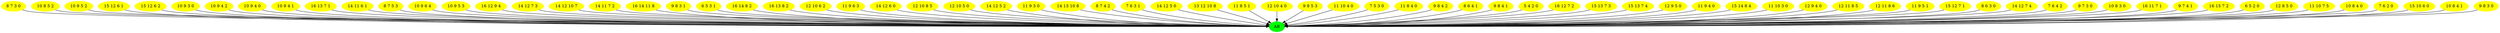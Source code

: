 strict digraph  {
	"8 7 3 0"	 [color=yellow,
		style=filled];
	AB	 [color=green,
		style=filled];
	"8 7 3 0" -> AB;
	"10 8 5 2"	 [color=yellow,
		style=filled];
	"10 8 5 2" -> AB;
	"10 9 5 2"	 [color=yellow,
		style=filled];
	"10 9 5 2" -> AB;
	"15 12 6 1"	 [color=yellow,
		style=filled];
	"15 12 6 1" -> AB;
	"15 12 6 2"	 [color=yellow,
		style=filled];
	"15 12 6 2" -> AB;
	"10 9 3 0"	 [color=yellow,
		style=filled];
	"10 9 3 0" -> AB;
	"10 9 4 2"	 [color=yellow,
		style=filled];
	"10 9 4 2" -> AB;
	"10 9 4 0"	 [color=yellow,
		style=filled];
	"10 9 4 0" -> AB;
	"10 9 4 1"	 [color=yellow,
		style=filled];
	"10 9 4 1" -> AB;
	"16 13 7 1"	 [color=yellow,
		style=filled];
	"16 13 7 1" -> AB;
	"14 11 6 1"	 [color=yellow,
		style=filled];
	"14 11 6 1" -> AB;
	"8 7 5 3"	 [color=yellow,
		style=filled];
	"8 7 5 3" -> AB;
	"10 9 6 4"	 [color=yellow,
		style=filled];
	"10 9 6 4" -> AB;
	"10 9 5 3"	 [color=yellow,
		style=filled];
	"10 9 5 3" -> AB;
	"16 12 9 4"	 [color=yellow,
		style=filled];
	"16 12 9 4" -> AB;
	"14 12 7 3"	 [color=yellow,
		style=filled];
	"14 12 7 3" -> AB;
	"14 12 10 7"	 [color=yellow,
		style=filled];
	"14 12 10 7" -> AB;
	"14 11 7 2"	 [color=yellow,
		style=filled];
	"14 11 7 2" -> AB;
	"16 14 11 8"	 [color=yellow,
		style=filled];
	"16 14 11 8" -> AB;
	"9 8 3 1"	 [color=yellow,
		style=filled];
	"9 8 3 1" -> AB;
	"6 5 3 1"	 [color=yellow,
		style=filled];
	"6 5 3 1" -> AB;
	"16 14 8 2"	 [color=yellow,
		style=filled];
	"16 14 8 2" -> AB;
	"16 13 8 2"	 [color=yellow,
		style=filled];
	"16 13 8 2" -> AB;
	"12 10 6 2"	 [color=yellow,
		style=filled];
	"12 10 6 2" -> AB;
	"11 9 6 3"	 [color=yellow,
		style=filled];
	"11 9 6 3" -> AB;
	"14 12 6 0"	 [color=yellow,
		style=filled];
	"14 12 6 0" -> AB;
	"12 10 8 5"	 [color=yellow,
		style=filled];
	"12 10 8 5" -> AB;
	"12 10 5 0"	 [color=yellow,
		style=filled];
	"12 10 5 0" -> AB;
	"14 12 5 2"	 [color=yellow,
		style=filled];
	"14 12 5 2" -> AB;
	"11 9 3 0"	 [color=yellow,
		style=filled];
	"11 9 3 0" -> AB;
	"14 13 10 8"	 [color=yellow,
		style=filled];
	"14 13 10 8" -> AB;
	"8 7 4 2"	 [color=yellow,
		style=filled];
	"8 7 4 2" -> AB;
	"7 6 3 1"	 [color=yellow,
		style=filled];
	"7 6 3 1" -> AB;
	"14 12 5 0"	 [color=yellow,
		style=filled];
	"14 12 5 0" -> AB;
	"13 12 10 8"	 [color=yellow,
		style=filled];
	"13 12 10 8" -> AB;
	"11 8 5 1"	 [color=yellow,
		style=filled];
	"11 8 5 1" -> AB;
	"12 10 4 0"	 [color=yellow,
		style=filled];
	"12 10 4 0" -> AB;
	"9 8 5 3"	 [color=yellow,
		style=filled];
	"9 8 5 3" -> AB;
	"11 10 4 0"	 [color=yellow,
		style=filled];
	"11 10 4 0" -> AB;
	"7 5 3 0"	 [color=yellow,
		style=filled];
	"7 5 3 0" -> AB;
	"11 8 4 0"	 [color=yellow,
		style=filled];
	"11 8 4 0" -> AB;
	"9 8 4 2"	 [color=yellow,
		style=filled];
	"9 8 4 2" -> AB;
	"8 6 4 1"	 [color=yellow,
		style=filled];
	"8 6 4 1" -> AB;
	"9 8 4 1"	 [color=yellow,
		style=filled];
	"9 8 4 1" -> AB;
	"5 4 2 0"	 [color=yellow,
		style=filled];
	"5 4 2 0" -> AB;
	"16 12 7 2"	 [color=yellow,
		style=filled];
	"16 12 7 2" -> AB;
	"15 13 7 3"	 [color=yellow,
		style=filled];
	"15 13 7 3" -> AB;
	"15 13 7 4"	 [color=yellow,
		style=filled];
	"15 13 7 4" -> AB;
	"12 9 5 0"	 [color=yellow,
		style=filled];
	"12 9 5 0" -> AB;
	"11 9 4 0"	 [color=yellow,
		style=filled];
	"11 9 4 0" -> AB;
	"15 14 8 4"	 [color=yellow,
		style=filled];
	"15 14 8 4" -> AB;
	"11 10 3 0"	 [color=yellow,
		style=filled];
	"11 10 3 0" -> AB;
	"12 9 4 0"	 [color=yellow,
		style=filled];
	"12 9 4 0" -> AB;
	"12 11 8 5"	 [color=yellow,
		style=filled];
	"12 11 8 5" -> AB;
	"12 11 8 6"	 [color=yellow,
		style=filled];
	"12 11 8 6" -> AB;
	"11 9 5 1"	 [color=yellow,
		style=filled];
	"11 9 5 1" -> AB;
	"15 12 7 1"	 [color=yellow,
		style=filled];
	"15 12 7 1" -> AB;
	"8 6 3 0"	 [color=yellow,
		style=filled];
	"8 6 3 0" -> AB;
	"14 12 7 4"	 [color=yellow,
		style=filled];
	"14 12 7 4" -> AB;
	"7 6 4 2"	 [color=yellow,
		style=filled];
	"7 6 4 2" -> AB;
	"9 7 3 0"	 [color=yellow,
		style=filled];
	"9 7 3 0" -> AB;
	"10 8 3 0"	 [color=yellow,
		style=filled];
	"10 8 3 0" -> AB;
	"16 11 7 1"	 [color=yellow,
		style=filled];
	"16 11 7 1" -> AB;
	"9 7 4 1"	 [color=yellow,
		style=filled];
	"9 7 4 1" -> AB;
	"16 15 7 2"	 [color=yellow,
		style=filled];
	"16 15 7 2" -> AB;
	"6 5 2 0"	 [color=yellow,
		style=filled];
	"6 5 2 0" -> AB;
	"12 8 5 0"	 [color=yellow,
		style=filled];
	"12 8 5 0" -> AB;
	"11 10 7 5"	 [color=yellow,
		style=filled];
	"11 10 7 5" -> AB;
	"10 8 4 0"	 [color=yellow,
		style=filled];
	"10 8 4 0" -> AB;
	"7 6 2 0"	 [color=yellow,
		style=filled];
	"7 6 2 0" -> AB;
	"15 10 6 0"	 [color=yellow,
		style=filled];
	"15 10 6 0" -> AB;
	"10 8 4 1"	 [color=yellow,
		style=filled];
	"10 8 4 1" -> AB;
	"9 8 3 0"	 [color=yellow,
		style=filled];
	"9 8 3 0" -> AB;
}
